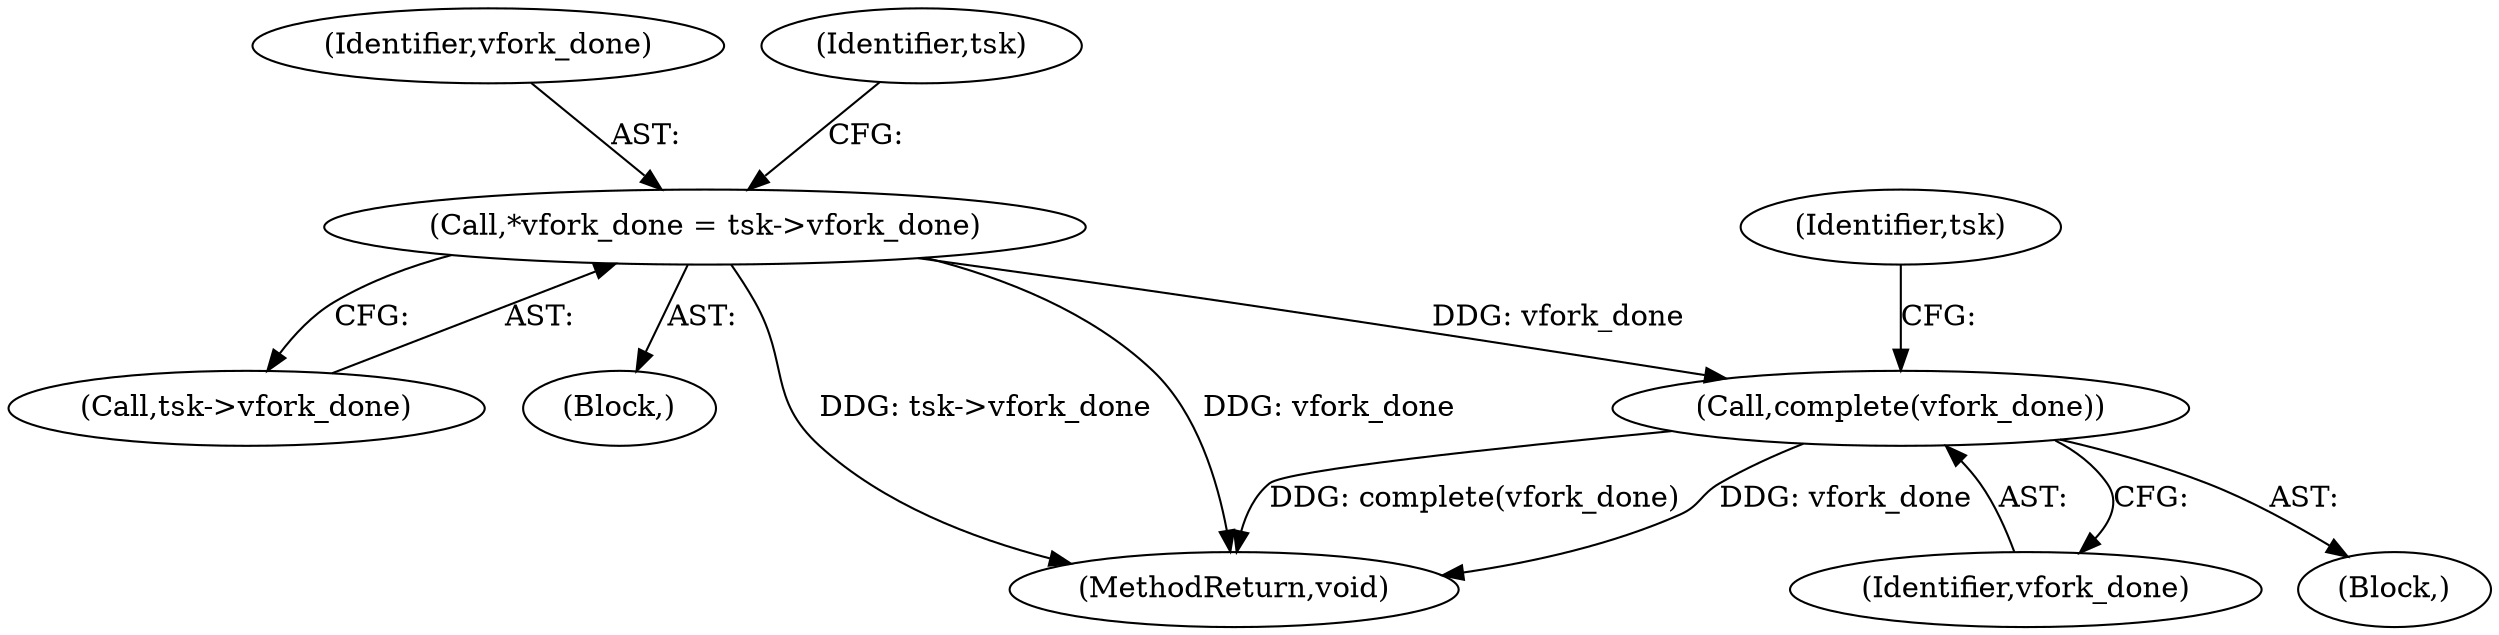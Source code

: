 digraph "0_linux_8141c7f3e7aee618312fa1c15109e1219de784a7_0@pointer" {
"1000140" [label="(Call,complete(vfork_done))"];
"1000110" [label="(Call,*vfork_done = tsk->vfork_done)"];
"1000134" [label="(Block,)"];
"1000140" [label="(Call,complete(vfork_done))"];
"1000112" [label="(Call,tsk->vfork_done)"];
"1000110" [label="(Call,*vfork_done = tsk->vfork_done)"];
"1000111" [label="(Identifier,vfork_done)"];
"1000145" [label="(Identifier,tsk)"];
"1000141" [label="(Identifier,vfork_done)"];
"1000108" [label="(Block,)"];
"1000183" [label="(MethodReturn,void)"];
"1000118" [label="(Identifier,tsk)"];
"1000140" -> "1000134"  [label="AST: "];
"1000140" -> "1000141"  [label="CFG: "];
"1000141" -> "1000140"  [label="AST: "];
"1000145" -> "1000140"  [label="CFG: "];
"1000140" -> "1000183"  [label="DDG: complete(vfork_done)"];
"1000140" -> "1000183"  [label="DDG: vfork_done"];
"1000110" -> "1000140"  [label="DDG: vfork_done"];
"1000110" -> "1000108"  [label="AST: "];
"1000110" -> "1000112"  [label="CFG: "];
"1000111" -> "1000110"  [label="AST: "];
"1000112" -> "1000110"  [label="AST: "];
"1000118" -> "1000110"  [label="CFG: "];
"1000110" -> "1000183"  [label="DDG: tsk->vfork_done"];
"1000110" -> "1000183"  [label="DDG: vfork_done"];
}
